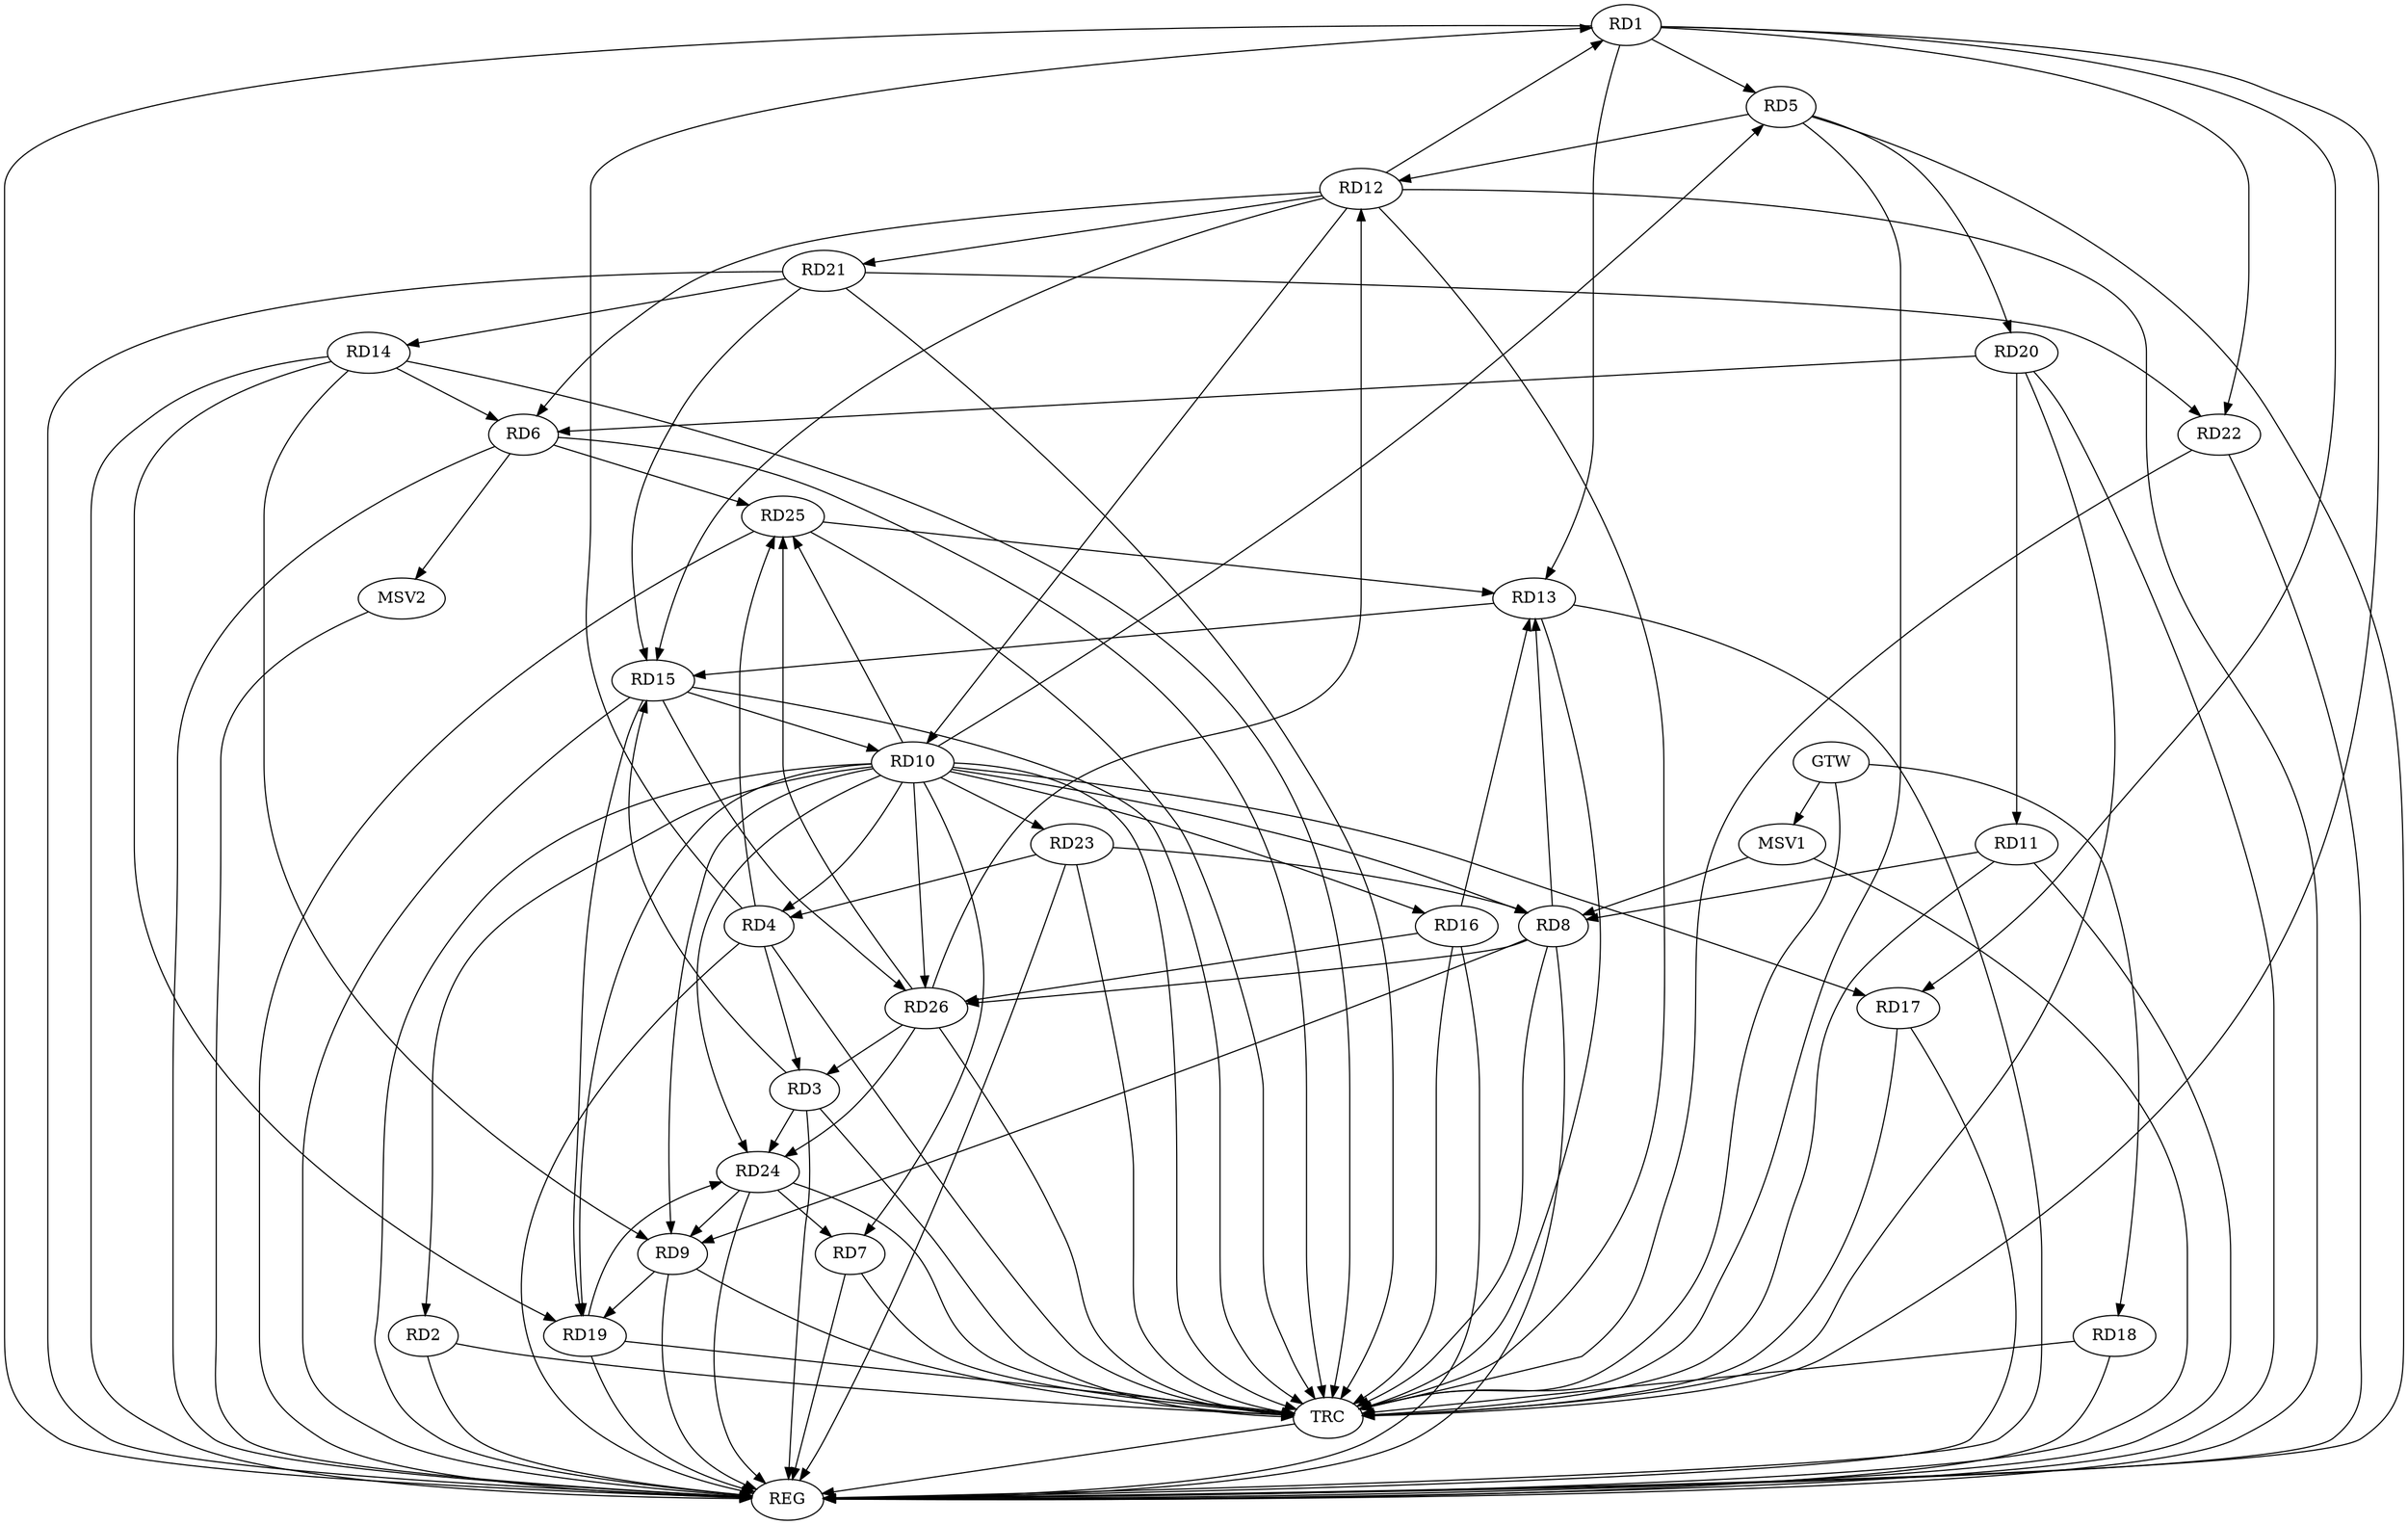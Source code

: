 strict digraph G {
  RD1 [ label="RD1" ];
  RD2 [ label="RD2" ];
  RD3 [ label="RD3" ];
  RD4 [ label="RD4" ];
  RD5 [ label="RD5" ];
  RD6 [ label="RD6" ];
  RD7 [ label="RD7" ];
  RD8 [ label="RD8" ];
  RD9 [ label="RD9" ];
  RD10 [ label="RD10" ];
  RD11 [ label="RD11" ];
  RD12 [ label="RD12" ];
  RD13 [ label="RD13" ];
  RD14 [ label="RD14" ];
  RD15 [ label="RD15" ];
  RD16 [ label="RD16" ];
  RD17 [ label="RD17" ];
  RD18 [ label="RD18" ];
  RD19 [ label="RD19" ];
  RD20 [ label="RD20" ];
  RD21 [ label="RD21" ];
  RD22 [ label="RD22" ];
  RD23 [ label="RD23" ];
  RD24 [ label="RD24" ];
  RD25 [ label="RD25" ];
  RD26 [ label="RD26" ];
  GTW [ label="GTW" ];
  REG [ label="REG" ];
  TRC [ label="TRC" ];
  MSV1 [ label="MSV1" ];
  MSV2 [ label="MSV2" ];
  RD4 -> RD1;
  RD1 -> RD5;
  RD12 -> RD1;
  RD1 -> RD13;
  RD1 -> RD17;
  RD1 -> RD22;
  RD4 -> RD3;
  RD3 -> RD15;
  RD3 -> RD24;
  RD26 -> RD3;
  RD23 -> RD4;
  RD4 -> RD25;
  RD5 -> RD12;
  RD5 -> RD20;
  RD12 -> RD6;
  RD14 -> RD6;
  RD20 -> RD6;
  RD6 -> RD25;
  RD24 -> RD7;
  RD8 -> RD9;
  RD10 -> RD8;
  RD11 -> RD8;
  RD8 -> RD13;
  RD23 -> RD8;
  RD8 -> RD26;
  RD10 -> RD9;
  RD14 -> RD9;
  RD9 -> RD19;
  RD24 -> RD9;
  RD12 -> RD10;
  RD15 -> RD10;
  RD10 -> RD16;
  RD10 -> RD24;
  RD10 -> RD25;
  RD20 -> RD11;
  RD12 -> RD15;
  RD12 -> RD21;
  RD26 -> RD12;
  RD13 -> RD15;
  RD16 -> RD13;
  RD25 -> RD13;
  RD14 -> RD19;
  RD21 -> RD14;
  RD15 -> RD19;
  RD21 -> RD15;
  RD15 -> RD26;
  RD16 -> RD26;
  RD19 -> RD24;
  RD21 -> RD22;
  RD26 -> RD24;
  RD26 -> RD25;
  GTW -> RD18;
  RD1 -> REG;
  RD2 -> REG;
  RD3 -> REG;
  RD4 -> REG;
  RD5 -> REG;
  RD6 -> REG;
  RD7 -> REG;
  RD8 -> REG;
  RD9 -> REG;
  RD10 -> REG;
  RD11 -> REG;
  RD12 -> REG;
  RD13 -> REG;
  RD14 -> REG;
  RD15 -> REG;
  RD16 -> REG;
  RD17 -> REG;
  RD18 -> REG;
  RD19 -> REG;
  RD20 -> REG;
  RD21 -> REG;
  RD22 -> REG;
  RD23 -> REG;
  RD24 -> REG;
  RD25 -> REG;
  RD1 -> TRC;
  RD2 -> TRC;
  RD3 -> TRC;
  RD4 -> TRC;
  RD5 -> TRC;
  RD6 -> TRC;
  RD7 -> TRC;
  RD8 -> TRC;
  RD9 -> TRC;
  RD10 -> TRC;
  RD11 -> TRC;
  RD12 -> TRC;
  RD13 -> TRC;
  RD14 -> TRC;
  RD15 -> TRC;
  RD16 -> TRC;
  RD17 -> TRC;
  RD18 -> TRC;
  RD19 -> TRC;
  RD20 -> TRC;
  RD21 -> TRC;
  RD22 -> TRC;
  RD23 -> TRC;
  RD24 -> TRC;
  RD25 -> TRC;
  RD26 -> TRC;
  GTW -> TRC;
  TRC -> REG;
  RD10 -> RD2;
  RD10 -> RD4;
  RD10 -> RD26;
  RD10 -> RD23;
  RD10 -> RD19;
  RD10 -> RD17;
  RD10 -> RD7;
  RD10 -> RD5;
  MSV1 -> RD8;
  GTW -> MSV1;
  MSV1 -> REG;
  RD6 -> MSV2;
  MSV2 -> REG;
}
